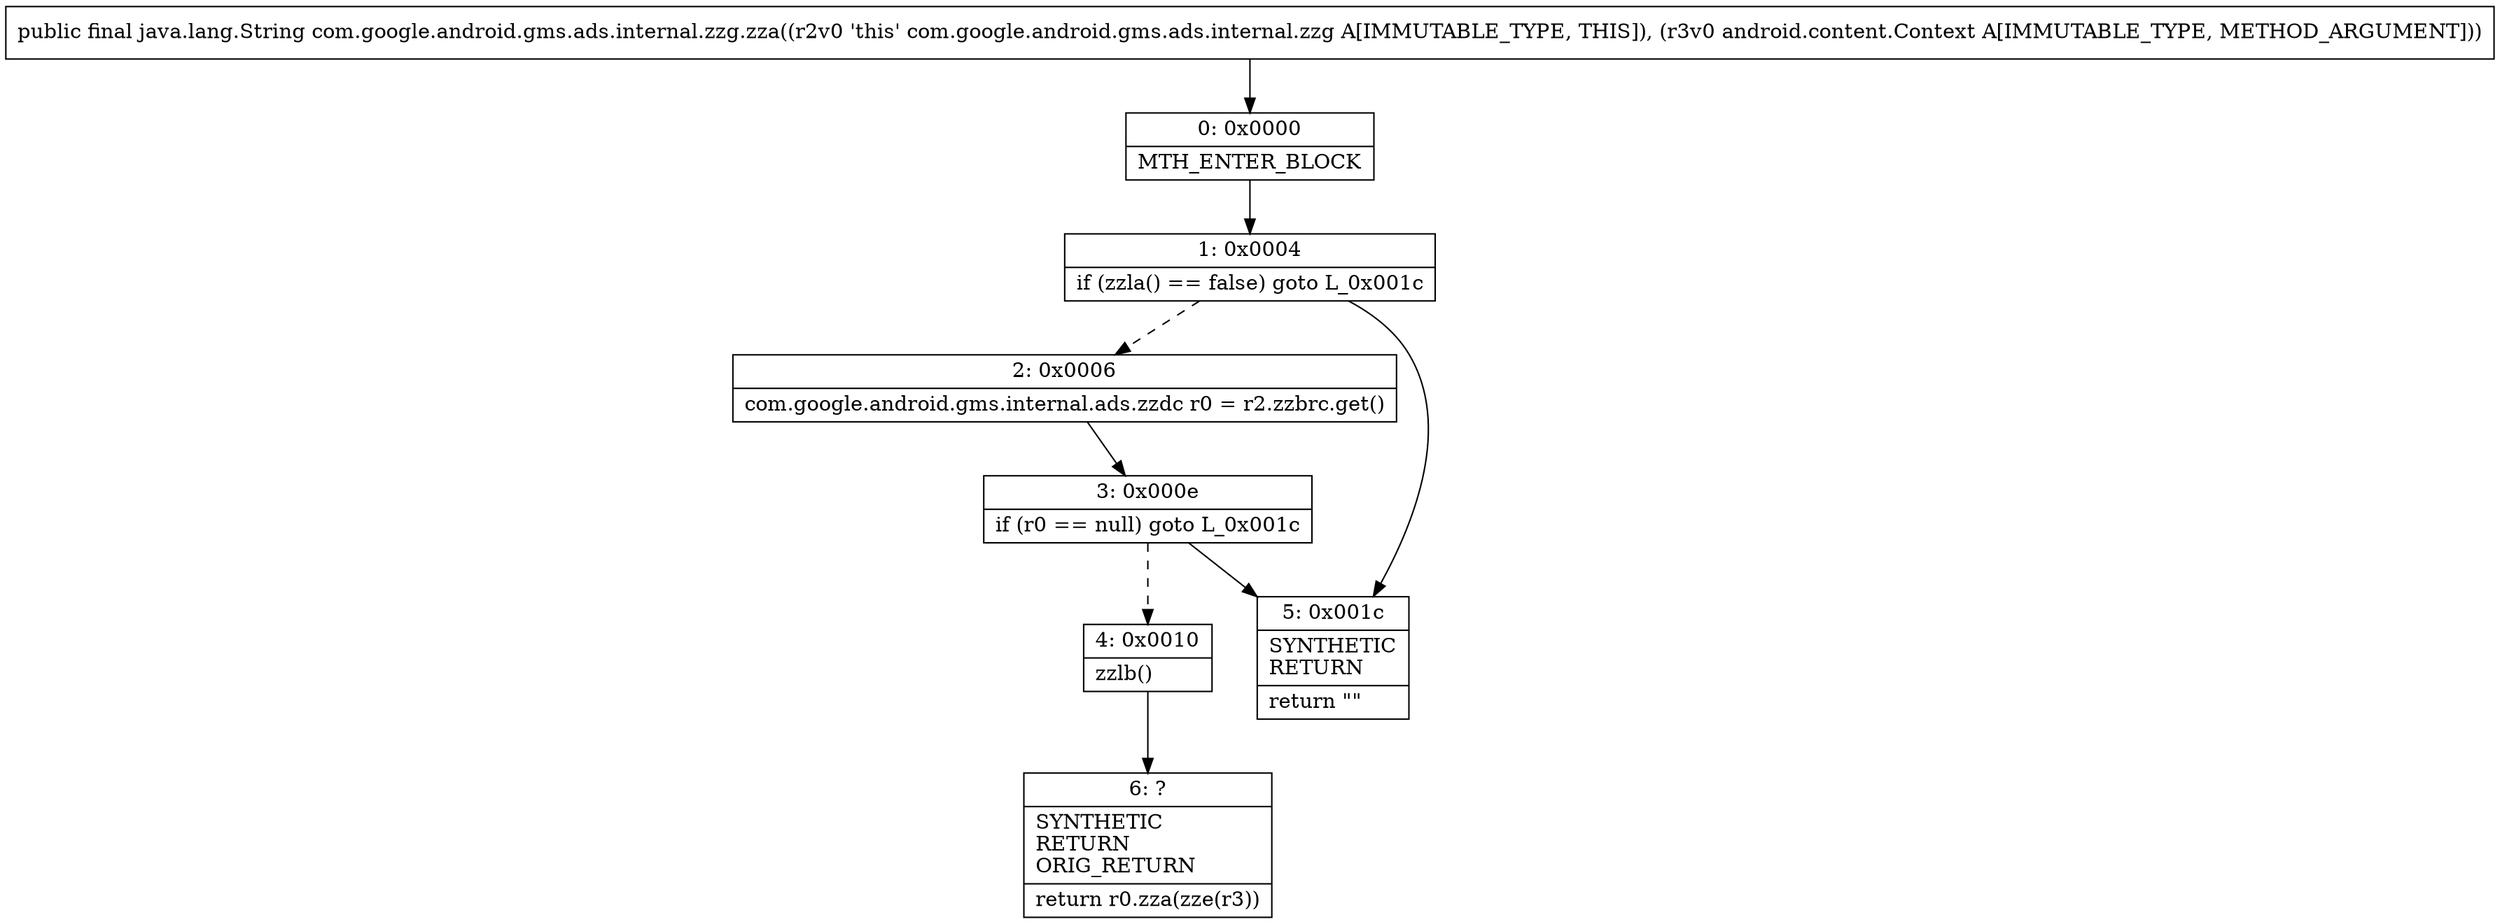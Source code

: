 digraph "CFG forcom.google.android.gms.ads.internal.zzg.zza(Landroid\/content\/Context;)Ljava\/lang\/String;" {
Node_0 [shape=record,label="{0\:\ 0x0000|MTH_ENTER_BLOCK\l}"];
Node_1 [shape=record,label="{1\:\ 0x0004|if (zzla() == false) goto L_0x001c\l}"];
Node_2 [shape=record,label="{2\:\ 0x0006|com.google.android.gms.internal.ads.zzdc r0 = r2.zzbrc.get()\l}"];
Node_3 [shape=record,label="{3\:\ 0x000e|if (r0 == null) goto L_0x001c\l}"];
Node_4 [shape=record,label="{4\:\ 0x0010|zzlb()\l}"];
Node_5 [shape=record,label="{5\:\ 0x001c|SYNTHETIC\lRETURN\l|return \"\"\l}"];
Node_6 [shape=record,label="{6\:\ ?|SYNTHETIC\lRETURN\lORIG_RETURN\l|return r0.zza(zze(r3))\l}"];
MethodNode[shape=record,label="{public final java.lang.String com.google.android.gms.ads.internal.zzg.zza((r2v0 'this' com.google.android.gms.ads.internal.zzg A[IMMUTABLE_TYPE, THIS]), (r3v0 android.content.Context A[IMMUTABLE_TYPE, METHOD_ARGUMENT])) }"];
MethodNode -> Node_0;
Node_0 -> Node_1;
Node_1 -> Node_2[style=dashed];
Node_1 -> Node_5;
Node_2 -> Node_3;
Node_3 -> Node_4[style=dashed];
Node_3 -> Node_5;
Node_4 -> Node_6;
}

